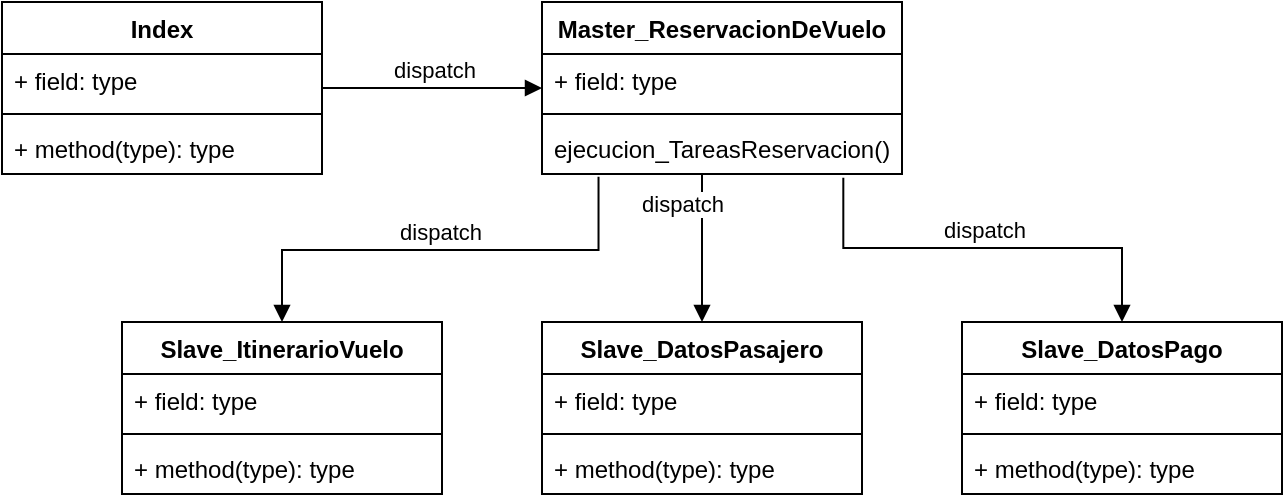 <mxfile version="21.1.5" type="device">
  <diagram name="Página-1" id="pcnYeBB3Au-rGQmIVGBM">
    <mxGraphModel dx="778" dy="277" grid="1" gridSize="10" guides="1" tooltips="1" connect="1" arrows="1" fold="1" page="1" pageScale="1" pageWidth="827" pageHeight="1169" math="0" shadow="0">
      <root>
        <mxCell id="0" />
        <mxCell id="1" parent="0" />
        <mxCell id="DBN_BOzUlbK-b4BHMFgy-1" value="Master_ReservacionDeVuelo" style="swimlane;fontStyle=1;align=center;verticalAlign=top;childLayout=stackLayout;horizontal=1;startSize=26;horizontalStack=0;resizeParent=1;resizeParentMax=0;resizeLast=0;collapsible=1;marginBottom=0;whiteSpace=wrap;html=1;" vertex="1" parent="1">
          <mxGeometry x="370" y="40" width="180" height="86" as="geometry" />
        </mxCell>
        <mxCell id="DBN_BOzUlbK-b4BHMFgy-2" value="+ field: type" style="text;strokeColor=none;fillColor=none;align=left;verticalAlign=top;spacingLeft=4;spacingRight=4;overflow=hidden;rotatable=0;points=[[0,0.5],[1,0.5]];portConstraint=eastwest;whiteSpace=wrap;html=1;" vertex="1" parent="DBN_BOzUlbK-b4BHMFgy-1">
          <mxGeometry y="26" width="180" height="26" as="geometry" />
        </mxCell>
        <mxCell id="DBN_BOzUlbK-b4BHMFgy-3" value="" style="line;strokeWidth=1;fillColor=none;align=left;verticalAlign=middle;spacingTop=-1;spacingLeft=3;spacingRight=3;rotatable=0;labelPosition=right;points=[];portConstraint=eastwest;strokeColor=inherit;" vertex="1" parent="DBN_BOzUlbK-b4BHMFgy-1">
          <mxGeometry y="52" width="180" height="8" as="geometry" />
        </mxCell>
        <mxCell id="DBN_BOzUlbK-b4BHMFgy-4" value="ejecucion_TareasReservacion()" style="text;strokeColor=none;fillColor=none;align=left;verticalAlign=top;spacingLeft=4;spacingRight=4;overflow=hidden;rotatable=0;points=[[0,0.5],[1,0.5]];portConstraint=eastwest;whiteSpace=wrap;html=1;" vertex="1" parent="DBN_BOzUlbK-b4BHMFgy-1">
          <mxGeometry y="60" width="180" height="26" as="geometry" />
        </mxCell>
        <mxCell id="DBN_BOzUlbK-b4BHMFgy-5" value="Index" style="swimlane;fontStyle=1;align=center;verticalAlign=top;childLayout=stackLayout;horizontal=1;startSize=26;horizontalStack=0;resizeParent=1;resizeParentMax=0;resizeLast=0;collapsible=1;marginBottom=0;whiteSpace=wrap;html=1;" vertex="1" parent="1">
          <mxGeometry x="100" y="40" width="160" height="86" as="geometry" />
        </mxCell>
        <mxCell id="DBN_BOzUlbK-b4BHMFgy-6" value="+ field: type" style="text;strokeColor=none;fillColor=none;align=left;verticalAlign=top;spacingLeft=4;spacingRight=4;overflow=hidden;rotatable=0;points=[[0,0.5],[1,0.5]];portConstraint=eastwest;whiteSpace=wrap;html=1;" vertex="1" parent="DBN_BOzUlbK-b4BHMFgy-5">
          <mxGeometry y="26" width="160" height="26" as="geometry" />
        </mxCell>
        <mxCell id="DBN_BOzUlbK-b4BHMFgy-7" value="" style="line;strokeWidth=1;fillColor=none;align=left;verticalAlign=middle;spacingTop=-1;spacingLeft=3;spacingRight=3;rotatable=0;labelPosition=right;points=[];portConstraint=eastwest;strokeColor=inherit;" vertex="1" parent="DBN_BOzUlbK-b4BHMFgy-5">
          <mxGeometry y="52" width="160" height="8" as="geometry" />
        </mxCell>
        <mxCell id="DBN_BOzUlbK-b4BHMFgy-8" value="+ method(type): type" style="text;strokeColor=none;fillColor=none;align=left;verticalAlign=top;spacingLeft=4;spacingRight=4;overflow=hidden;rotatable=0;points=[[0,0.5],[1,0.5]];portConstraint=eastwest;whiteSpace=wrap;html=1;" vertex="1" parent="DBN_BOzUlbK-b4BHMFgy-5">
          <mxGeometry y="60" width="160" height="26" as="geometry" />
        </mxCell>
        <mxCell id="DBN_BOzUlbK-b4BHMFgy-9" value="Slave_ItinerarioVuelo" style="swimlane;fontStyle=1;align=center;verticalAlign=top;childLayout=stackLayout;horizontal=1;startSize=26;horizontalStack=0;resizeParent=1;resizeParentMax=0;resizeLast=0;collapsible=1;marginBottom=0;whiteSpace=wrap;html=1;" vertex="1" parent="1">
          <mxGeometry x="160" y="200" width="160" height="86" as="geometry" />
        </mxCell>
        <mxCell id="DBN_BOzUlbK-b4BHMFgy-10" value="+ field: type" style="text;strokeColor=none;fillColor=none;align=left;verticalAlign=top;spacingLeft=4;spacingRight=4;overflow=hidden;rotatable=0;points=[[0,0.5],[1,0.5]];portConstraint=eastwest;whiteSpace=wrap;html=1;" vertex="1" parent="DBN_BOzUlbK-b4BHMFgy-9">
          <mxGeometry y="26" width="160" height="26" as="geometry" />
        </mxCell>
        <mxCell id="DBN_BOzUlbK-b4BHMFgy-11" value="" style="line;strokeWidth=1;fillColor=none;align=left;verticalAlign=middle;spacingTop=-1;spacingLeft=3;spacingRight=3;rotatable=0;labelPosition=right;points=[];portConstraint=eastwest;strokeColor=inherit;" vertex="1" parent="DBN_BOzUlbK-b4BHMFgy-9">
          <mxGeometry y="52" width="160" height="8" as="geometry" />
        </mxCell>
        <mxCell id="DBN_BOzUlbK-b4BHMFgy-12" value="+ method(type): type" style="text;strokeColor=none;fillColor=none;align=left;verticalAlign=top;spacingLeft=4;spacingRight=4;overflow=hidden;rotatable=0;points=[[0,0.5],[1,0.5]];portConstraint=eastwest;whiteSpace=wrap;html=1;" vertex="1" parent="DBN_BOzUlbK-b4BHMFgy-9">
          <mxGeometry y="60" width="160" height="26" as="geometry" />
        </mxCell>
        <mxCell id="DBN_BOzUlbK-b4BHMFgy-13" value="Slave_DatosPasajero" style="swimlane;fontStyle=1;align=center;verticalAlign=top;childLayout=stackLayout;horizontal=1;startSize=26;horizontalStack=0;resizeParent=1;resizeParentMax=0;resizeLast=0;collapsible=1;marginBottom=0;whiteSpace=wrap;html=1;" vertex="1" parent="1">
          <mxGeometry x="370" y="200" width="160" height="86" as="geometry" />
        </mxCell>
        <mxCell id="DBN_BOzUlbK-b4BHMFgy-14" value="+ field: type" style="text;strokeColor=none;fillColor=none;align=left;verticalAlign=top;spacingLeft=4;spacingRight=4;overflow=hidden;rotatable=0;points=[[0,0.5],[1,0.5]];portConstraint=eastwest;whiteSpace=wrap;html=1;" vertex="1" parent="DBN_BOzUlbK-b4BHMFgy-13">
          <mxGeometry y="26" width="160" height="26" as="geometry" />
        </mxCell>
        <mxCell id="DBN_BOzUlbK-b4BHMFgy-15" value="" style="line;strokeWidth=1;fillColor=none;align=left;verticalAlign=middle;spacingTop=-1;spacingLeft=3;spacingRight=3;rotatable=0;labelPosition=right;points=[];portConstraint=eastwest;strokeColor=inherit;" vertex="1" parent="DBN_BOzUlbK-b4BHMFgy-13">
          <mxGeometry y="52" width="160" height="8" as="geometry" />
        </mxCell>
        <mxCell id="DBN_BOzUlbK-b4BHMFgy-16" value="+ method(type): type" style="text;strokeColor=none;fillColor=none;align=left;verticalAlign=top;spacingLeft=4;spacingRight=4;overflow=hidden;rotatable=0;points=[[0,0.5],[1,0.5]];portConstraint=eastwest;whiteSpace=wrap;html=1;" vertex="1" parent="DBN_BOzUlbK-b4BHMFgy-13">
          <mxGeometry y="60" width="160" height="26" as="geometry" />
        </mxCell>
        <mxCell id="DBN_BOzUlbK-b4BHMFgy-17" value="Slave_DatosPago" style="swimlane;fontStyle=1;align=center;verticalAlign=top;childLayout=stackLayout;horizontal=1;startSize=26;horizontalStack=0;resizeParent=1;resizeParentMax=0;resizeLast=0;collapsible=1;marginBottom=0;whiteSpace=wrap;html=1;" vertex="1" parent="1">
          <mxGeometry x="580" y="200" width="160" height="86" as="geometry" />
        </mxCell>
        <mxCell id="DBN_BOzUlbK-b4BHMFgy-18" value="+ field: type" style="text;strokeColor=none;fillColor=none;align=left;verticalAlign=top;spacingLeft=4;spacingRight=4;overflow=hidden;rotatable=0;points=[[0,0.5],[1,0.5]];portConstraint=eastwest;whiteSpace=wrap;html=1;" vertex="1" parent="DBN_BOzUlbK-b4BHMFgy-17">
          <mxGeometry y="26" width="160" height="26" as="geometry" />
        </mxCell>
        <mxCell id="DBN_BOzUlbK-b4BHMFgy-19" value="" style="line;strokeWidth=1;fillColor=none;align=left;verticalAlign=middle;spacingTop=-1;spacingLeft=3;spacingRight=3;rotatable=0;labelPosition=right;points=[];portConstraint=eastwest;strokeColor=inherit;" vertex="1" parent="DBN_BOzUlbK-b4BHMFgy-17">
          <mxGeometry y="52" width="160" height="8" as="geometry" />
        </mxCell>
        <mxCell id="DBN_BOzUlbK-b4BHMFgy-20" value="+ method(type): type" style="text;strokeColor=none;fillColor=none;align=left;verticalAlign=top;spacingLeft=4;spacingRight=4;overflow=hidden;rotatable=0;points=[[0,0.5],[1,0.5]];portConstraint=eastwest;whiteSpace=wrap;html=1;" vertex="1" parent="DBN_BOzUlbK-b4BHMFgy-17">
          <mxGeometry y="60" width="160" height="26" as="geometry" />
        </mxCell>
        <mxCell id="DBN_BOzUlbK-b4BHMFgy-21" value="dispatch" style="html=1;verticalAlign=bottom;endArrow=block;edgeStyle=elbowEdgeStyle;elbow=vertical;curved=0;rounded=0;" edge="1" parent="1">
          <mxGeometry width="80" relative="1" as="geometry">
            <mxPoint x="260" y="83" as="sourcePoint" />
            <mxPoint x="370" y="82.5" as="targetPoint" />
          </mxGeometry>
        </mxCell>
        <mxCell id="DBN_BOzUlbK-b4BHMFgy-22" value="dispatch" style="html=1;verticalAlign=bottom;endArrow=block;edgeStyle=elbowEdgeStyle;elbow=vertical;curved=0;rounded=0;exitX=0.157;exitY=1.051;exitDx=0;exitDy=0;exitPerimeter=0;" edge="1" parent="1" source="DBN_BOzUlbK-b4BHMFgy-4" target="DBN_BOzUlbK-b4BHMFgy-9">
          <mxGeometry width="80" relative="1" as="geometry">
            <mxPoint x="360" y="150" as="sourcePoint" />
            <mxPoint x="440" y="150" as="targetPoint" />
            <Array as="points">
              <mxPoint x="240" y="164" />
            </Array>
          </mxGeometry>
        </mxCell>
        <mxCell id="DBN_BOzUlbK-b4BHMFgy-24" value="dispatch" style="html=1;verticalAlign=bottom;endArrow=block;edgeStyle=elbowEdgeStyle;elbow=vertical;curved=0;rounded=0;entryX=0.5;entryY=0;entryDx=0;entryDy=0;exitX=0.837;exitY=1.072;exitDx=0;exitDy=0;exitPerimeter=0;" edge="1" parent="1" source="DBN_BOzUlbK-b4BHMFgy-4" target="DBN_BOzUlbK-b4BHMFgy-17">
          <mxGeometry width="80" relative="1" as="geometry">
            <mxPoint x="480" y="126" as="sourcePoint" />
            <mxPoint x="560" y="126" as="targetPoint" />
            <Array as="points">
              <mxPoint x="490" y="163" />
              <mxPoint x="490" y="163" />
            </Array>
          </mxGeometry>
        </mxCell>
        <mxCell id="DBN_BOzUlbK-b4BHMFgy-25" value="dispatch" style="html=1;verticalAlign=bottom;endArrow=block;edgeStyle=elbowEdgeStyle;elbow=vertical;curved=0;rounded=0;entryX=0.5;entryY=0;entryDx=0;entryDy=0;" edge="1" parent="1" source="DBN_BOzUlbK-b4BHMFgy-4" target="DBN_BOzUlbK-b4BHMFgy-13">
          <mxGeometry x="-0.351" y="-10" width="80" relative="1" as="geometry">
            <mxPoint x="360" y="150" as="sourcePoint" />
            <mxPoint x="440" y="150" as="targetPoint" />
            <Array as="points">
              <mxPoint x="450" y="150" />
            </Array>
            <mxPoint as="offset" />
          </mxGeometry>
        </mxCell>
      </root>
    </mxGraphModel>
  </diagram>
</mxfile>
